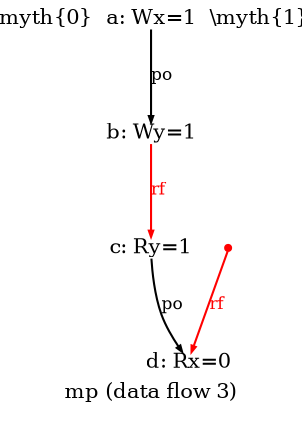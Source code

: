 digraph G {

splines=spline;

/* legend */
fontsize=10;
label="mp (data flow 3)";


/* the unlocked events */
proc0_label_node [shape=none, fontsize=10, label="\\myth{0}", pos="1.000000,0.588000!", fixedsize=true, width=0.455000, height=0.091875]
eiid0 [label="a: Wx=1", shape="none", fontsize=10, pos="1.000000,0.367500!", fixedsize="true", height="0.138889", width="0.486111"];
eiid1 [label="b: Wy=1", shape="none", fontsize=10, pos="1.000000,0.000000!", fixedsize="true", height="0.138889", width="0.486111"];
proc1_label_node [shape=none, fontsize=10, label="\\myth{1}", pos="1.700000,0.588000!", fixedsize=true, width=0.455000, height=0.091875]
eiid2 [label="c: Ry=1", shape="none", fontsize=10, pos="1.700000,0.367500!", fixedsize="true", height="0.138889", width="0.486111"];
eiid3 [label="d: Rx=0", shape="none", fontsize=10, pos="1.700000,0.000000!", fixedsize="true", height="0.138889", width="0.486111"];

/* the intra_causality_data edges */


/* the intra_causality_control edges */

/* the poi edges */
eiid0 -> eiid1 [label="po", fontsize=8, arrowsize="0.300000"];
eiid2 -> eiid3 [label="po", fontsize=8, arrowsize="0.300000"];
/* the rfmap edges */
eiid1 -> eiid2 [label="rf", color="red", fontcolor="red", fontsize=8, arrowsize="0.300000"];

initeiid3 [shape=point, height=0.04, width=0.04, color="red", pos="1.420000,0.122488!"];
initeiid3 -> eiid3 [label="rf", color="red", fontcolor="red", fontsize=8, arrowsize="0.300000"];

/* The viewed-before edges */
/*eiid3 -> eiid0 [label="fr", color="#ffa040", fontcolor="#ffa040", fontsize=8, arrowsize="0.300000"];*/
}
